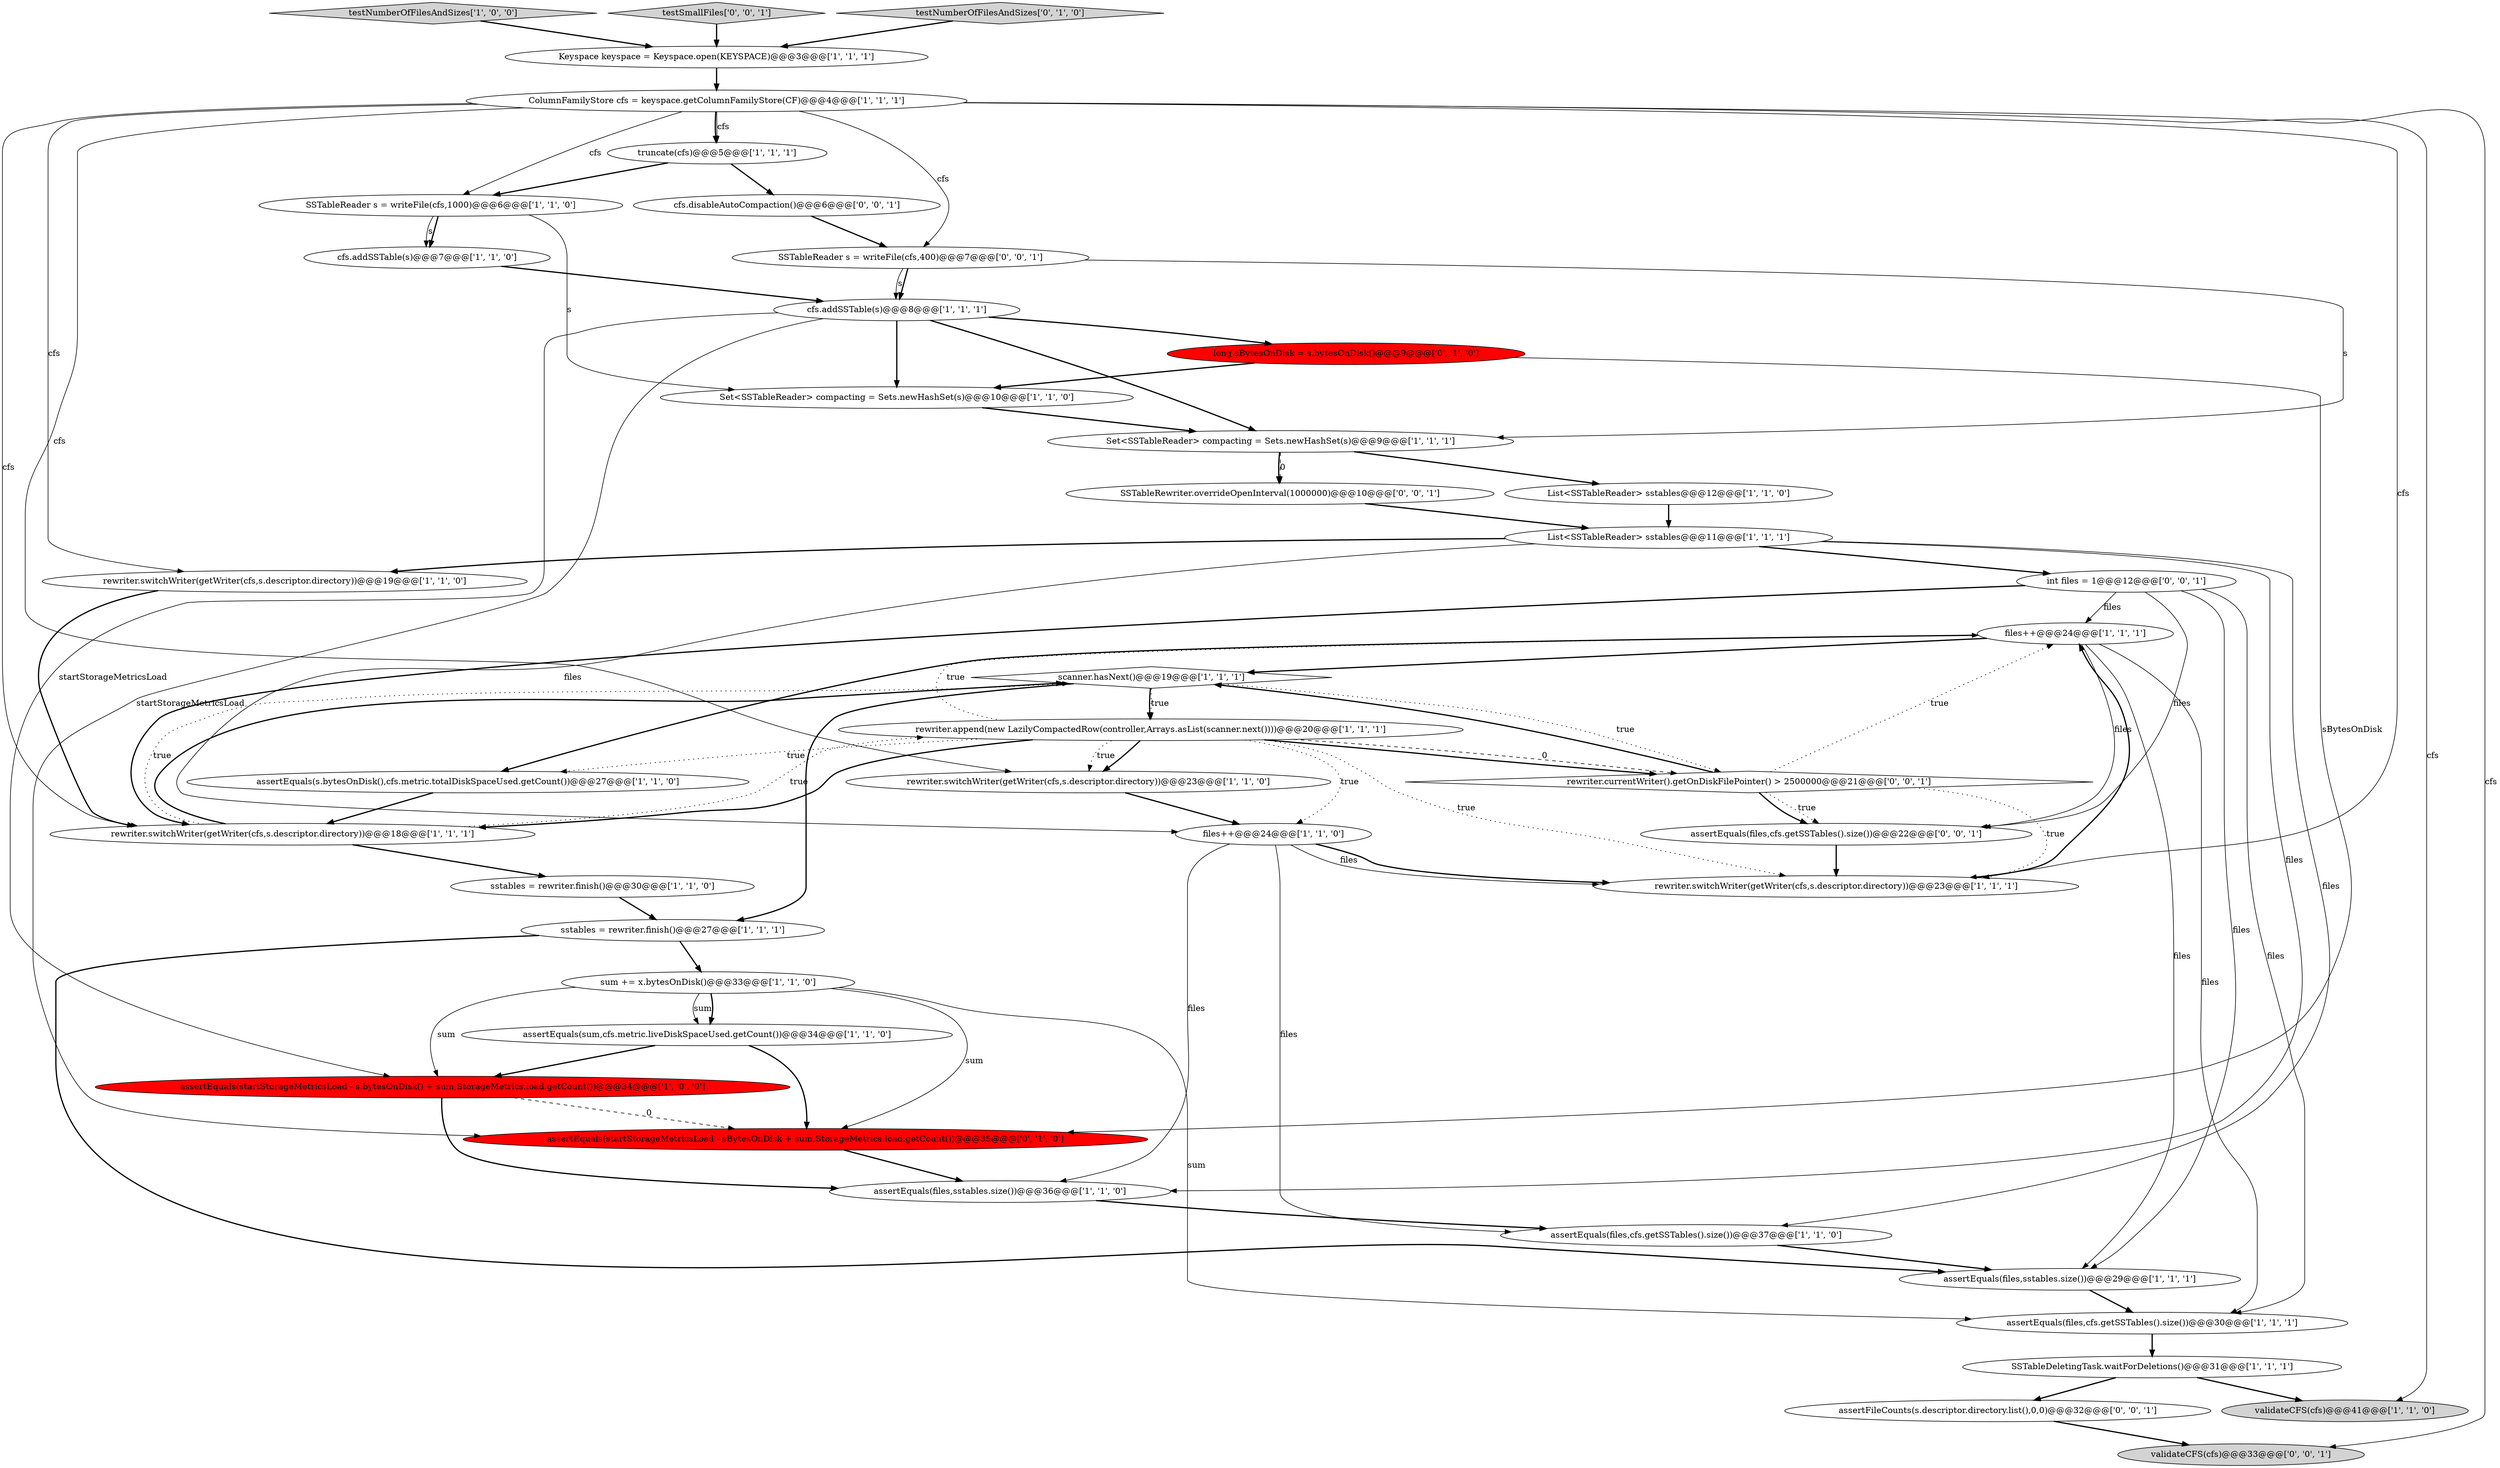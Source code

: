 digraph {
18 [style = filled, label = "cfs.addSSTable(s)@@@8@@@['1', '1', '1']", fillcolor = white, shape = ellipse image = "AAA0AAABBB1BBB"];
3 [style = filled, label = "validateCFS(cfs)@@@41@@@['1', '1', '0']", fillcolor = lightgray, shape = ellipse image = "AAA0AAABBB1BBB"];
30 [style = filled, label = "rewriter.switchWriter(getWriter(cfs,s.descriptor.directory))@@@23@@@['1', '1', '0']", fillcolor = white, shape = ellipse image = "AAA0AAABBB1BBB"];
41 [style = filled, label = "rewriter.currentWriter().getOnDiskFilePointer() > 2500000@@@21@@@['0', '0', '1']", fillcolor = white, shape = diamond image = "AAA0AAABBB3BBB"];
25 [style = filled, label = "sum += x.bytesOnDisk()@@@33@@@['1', '1', '0']", fillcolor = white, shape = ellipse image = "AAA0AAABBB1BBB"];
39 [style = filled, label = "SSTableReader s = writeFile(cfs,400)@@@7@@@['0', '0', '1']", fillcolor = white, shape = ellipse image = "AAA0AAABBB3BBB"];
36 [style = filled, label = "int files = 1@@@12@@@['0', '0', '1']", fillcolor = white, shape = ellipse image = "AAA0AAABBB3BBB"];
40 [style = filled, label = "assertFileCounts(s.descriptor.directory.list(),0,0)@@@32@@@['0', '0', '1']", fillcolor = white, shape = ellipse image = "AAA0AAABBB3BBB"];
31 [style = filled, label = "assertEquals(startStorageMetricsLoad - sBytesOnDisk + sum,StorageMetrics.load.getCount())@@@35@@@['0', '1', '0']", fillcolor = red, shape = ellipse image = "AAA1AAABBB2BBB"];
0 [style = filled, label = "Set<SSTableReader> compacting = Sets.newHashSet(s)@@@10@@@['1', '1', '0']", fillcolor = white, shape = ellipse image = "AAA0AAABBB1BBB"];
17 [style = filled, label = "files++@@@24@@@['1', '1', '1']", fillcolor = white, shape = ellipse image = "AAA0AAABBB1BBB"];
26 [style = filled, label = "assertEquals(files,sstables.size())@@@36@@@['1', '1', '0']", fillcolor = white, shape = ellipse image = "AAA0AAABBB1BBB"];
5 [style = filled, label = "Keyspace keyspace = Keyspace.open(KEYSPACE)@@@3@@@['1', '1', '1']", fillcolor = white, shape = ellipse image = "AAA0AAABBB1BBB"];
19 [style = filled, label = "sstables = rewriter.finish()@@@27@@@['1', '1', '1']", fillcolor = white, shape = ellipse image = "AAA0AAABBB1BBB"];
20 [style = filled, label = "testNumberOfFilesAndSizes['1', '0', '0']", fillcolor = lightgray, shape = diamond image = "AAA0AAABBB1BBB"];
24 [style = filled, label = "sstables = rewriter.finish()@@@30@@@['1', '1', '0']", fillcolor = white, shape = ellipse image = "AAA0AAABBB1BBB"];
35 [style = filled, label = "SSTableRewriter.overrideOpenInterval(1000000)@@@10@@@['0', '0', '1']", fillcolor = white, shape = ellipse image = "AAA0AAABBB3BBB"];
1 [style = filled, label = "assertEquals(files,cfs.getSSTables().size())@@@30@@@['1', '1', '1']", fillcolor = white, shape = ellipse image = "AAA0AAABBB1BBB"];
2 [style = filled, label = "List<SSTableReader> sstables@@@11@@@['1', '1', '1']", fillcolor = white, shape = ellipse image = "AAA0AAABBB1BBB"];
27 [style = filled, label = "truncate(cfs)@@@5@@@['1', '1', '1']", fillcolor = white, shape = ellipse image = "AAA0AAABBB1BBB"];
12 [style = filled, label = "assertEquals(files,sstables.size())@@@29@@@['1', '1', '1']", fillcolor = white, shape = ellipse image = "AAA0AAABBB1BBB"];
28 [style = filled, label = "rewriter.switchWriter(getWriter(cfs,s.descriptor.directory))@@@23@@@['1', '1', '1']", fillcolor = white, shape = ellipse image = "AAA0AAABBB1BBB"];
4 [style = filled, label = "assertEquals(files,cfs.getSSTables().size())@@@37@@@['1', '1', '0']", fillcolor = white, shape = ellipse image = "AAA0AAABBB1BBB"];
22 [style = filled, label = "scanner.hasNext()@@@19@@@['1', '1', '1']", fillcolor = white, shape = diamond image = "AAA0AAABBB1BBB"];
14 [style = filled, label = "assertEquals(startStorageMetricsLoad - s.bytesOnDisk() + sum,StorageMetrics.load.getCount())@@@34@@@['1', '0', '0']", fillcolor = red, shape = ellipse image = "AAA1AAABBB1BBB"];
16 [style = filled, label = "files++@@@24@@@['1', '1', '0']", fillcolor = white, shape = ellipse image = "AAA0AAABBB1BBB"];
8 [style = filled, label = "List<SSTableReader> sstables@@@12@@@['1', '1', '0']", fillcolor = white, shape = ellipse image = "AAA0AAABBB1BBB"];
23 [style = filled, label = "assertEquals(s.bytesOnDisk(),cfs.metric.totalDiskSpaceUsed.getCount())@@@27@@@['1', '1', '0']", fillcolor = white, shape = ellipse image = "AAA0AAABBB1BBB"];
13 [style = filled, label = "assertEquals(sum,cfs.metric.liveDiskSpaceUsed.getCount())@@@34@@@['1', '1', '0']", fillcolor = white, shape = ellipse image = "AAA0AAABBB1BBB"];
38 [style = filled, label = "assertEquals(files,cfs.getSSTables().size())@@@22@@@['0', '0', '1']", fillcolor = white, shape = ellipse image = "AAA0AAABBB3BBB"];
34 [style = filled, label = "testSmallFiles['0', '0', '1']", fillcolor = lightgray, shape = diamond image = "AAA0AAABBB3BBB"];
21 [style = filled, label = "rewriter.append(new LazilyCompactedRow(controller,Arrays.asList(scanner.next())))@@@20@@@['1', '1', '1']", fillcolor = white, shape = ellipse image = "AAA0AAABBB1BBB"];
42 [style = filled, label = "validateCFS(cfs)@@@33@@@['0', '0', '1']", fillcolor = lightgray, shape = ellipse image = "AAA0AAABBB3BBB"];
11 [style = filled, label = "rewriter.switchWriter(getWriter(cfs,s.descriptor.directory))@@@19@@@['1', '1', '0']", fillcolor = white, shape = ellipse image = "AAA0AAABBB1BBB"];
15 [style = filled, label = "Set<SSTableReader> compacting = Sets.newHashSet(s)@@@9@@@['1', '1', '1']", fillcolor = white, shape = ellipse image = "AAA0AAABBB1BBB"];
29 [style = filled, label = "SSTableDeletingTask.waitForDeletions()@@@31@@@['1', '1', '1']", fillcolor = white, shape = ellipse image = "AAA0AAABBB1BBB"];
10 [style = filled, label = "cfs.addSSTable(s)@@@7@@@['1', '1', '0']", fillcolor = white, shape = ellipse image = "AAA0AAABBB1BBB"];
33 [style = filled, label = "long sBytesOnDisk = s.bytesOnDisk()@@@9@@@['0', '1', '0']", fillcolor = red, shape = ellipse image = "AAA1AAABBB2BBB"];
37 [style = filled, label = "cfs.disableAutoCompaction()@@@6@@@['0', '0', '1']", fillcolor = white, shape = ellipse image = "AAA0AAABBB3BBB"];
32 [style = filled, label = "testNumberOfFilesAndSizes['0', '1', '0']", fillcolor = lightgray, shape = diamond image = "AAA0AAABBB2BBB"];
7 [style = filled, label = "ColumnFamilyStore cfs = keyspace.getColumnFamilyStore(CF)@@@4@@@['1', '1', '1']", fillcolor = white, shape = ellipse image = "AAA0AAABBB1BBB"];
6 [style = filled, label = "rewriter.switchWriter(getWriter(cfs,s.descriptor.directory))@@@18@@@['1', '1', '1']", fillcolor = white, shape = ellipse image = "AAA0AAABBB1BBB"];
9 [style = filled, label = "SSTableReader s = writeFile(cfs,1000)@@@6@@@['1', '1', '0']", fillcolor = white, shape = ellipse image = "AAA0AAABBB1BBB"];
7->9 [style = solid, label="cfs"];
6->22 [style = bold, label=""];
18->31 [style = solid, label="startStorageMetricsLoad"];
27->9 [style = bold, label=""];
17->38 [style = solid, label="files"];
7->11 [style = solid, label="cfs"];
9->10 [style = bold, label=""];
21->30 [style = bold, label=""];
25->14 [style = solid, label="sum"];
17->1 [style = solid, label="files"];
41->38 [style = dotted, label="true"];
36->17 [style = solid, label="files"];
0->15 [style = bold, label=""];
39->18 [style = bold, label=""];
33->0 [style = bold, label=""];
16->28 [style = solid, label="files"];
25->13 [style = solid, label="sum"];
21->23 [style = dotted, label="true"];
2->36 [style = bold, label=""];
39->18 [style = solid, label="s"];
41->22 [style = bold, label=""];
13->31 [style = bold, label=""];
13->14 [style = bold, label=""];
41->17 [style = dotted, label="true"];
18->0 [style = bold, label=""];
36->6 [style = bold, label=""];
24->19 [style = bold, label=""];
19->12 [style = bold, label=""];
38->28 [style = bold, label=""];
7->30 [style = solid, label="cfs"];
41->28 [style = dotted, label="true"];
18->15 [style = bold, label=""];
18->14 [style = solid, label="startStorageMetricsLoad"];
21->41 [style = bold, label=""];
21->17 [style = dotted, label="true"];
7->39 [style = solid, label="cfs"];
25->31 [style = solid, label="sum"];
12->1 [style = bold, label=""];
26->4 [style = bold, label=""];
21->28 [style = dotted, label="true"];
15->35 [style = bold, label=""];
19->25 [style = bold, label=""];
25->1 [style = solid, label="sum"];
36->38 [style = solid, label="files"];
21->30 [style = dotted, label="true"];
5->7 [style = bold, label=""];
29->40 [style = bold, label=""];
41->38 [style = bold, label=""];
7->27 [style = solid, label="cfs"];
21->16 [style = dotted, label="true"];
7->28 [style = solid, label="cfs"];
9->10 [style = solid, label="s"];
14->31 [style = dashed, label="0"];
22->21 [style = dotted, label="true"];
10->18 [style = bold, label=""];
22->19 [style = bold, label=""];
18->33 [style = bold, label=""];
35->2 [style = bold, label=""];
6->24 [style = bold, label=""];
9->0 [style = solid, label="s"];
17->12 [style = solid, label="files"];
6->22 [style = dotted, label="true"];
17->23 [style = bold, label=""];
15->35 [style = dashed, label="0"];
31->26 [style = bold, label=""];
27->37 [style = bold, label=""];
39->15 [style = solid, label="s"];
8->2 [style = bold, label=""];
36->12 [style = solid, label="files"];
22->41 [style = dotted, label="true"];
23->6 [style = bold, label=""];
28->17 [style = bold, label=""];
4->12 [style = bold, label=""];
36->1 [style = solid, label="files"];
6->21 [style = dotted, label="true"];
1->29 [style = bold, label=""];
15->8 [style = bold, label=""];
37->39 [style = bold, label=""];
2->11 [style = bold, label=""];
2->26 [style = solid, label="files"];
32->5 [style = bold, label=""];
7->6 [style = solid, label="cfs"];
21->6 [style = bold, label=""];
2->16 [style = solid, label="files"];
25->13 [style = bold, label=""];
34->5 [style = bold, label=""];
11->6 [style = bold, label=""];
29->3 [style = bold, label=""];
7->42 [style = solid, label="cfs"];
7->3 [style = solid, label="cfs"];
22->21 [style = bold, label=""];
16->26 [style = solid, label="files"];
17->22 [style = bold, label=""];
20->5 [style = bold, label=""];
14->26 [style = bold, label=""];
33->31 [style = solid, label="sBytesOnDisk"];
16->28 [style = bold, label=""];
2->4 [style = solid, label="files"];
16->4 [style = solid, label="files"];
21->41 [style = dashed, label="0"];
7->27 [style = bold, label=""];
30->16 [style = bold, label=""];
40->42 [style = bold, label=""];
}
